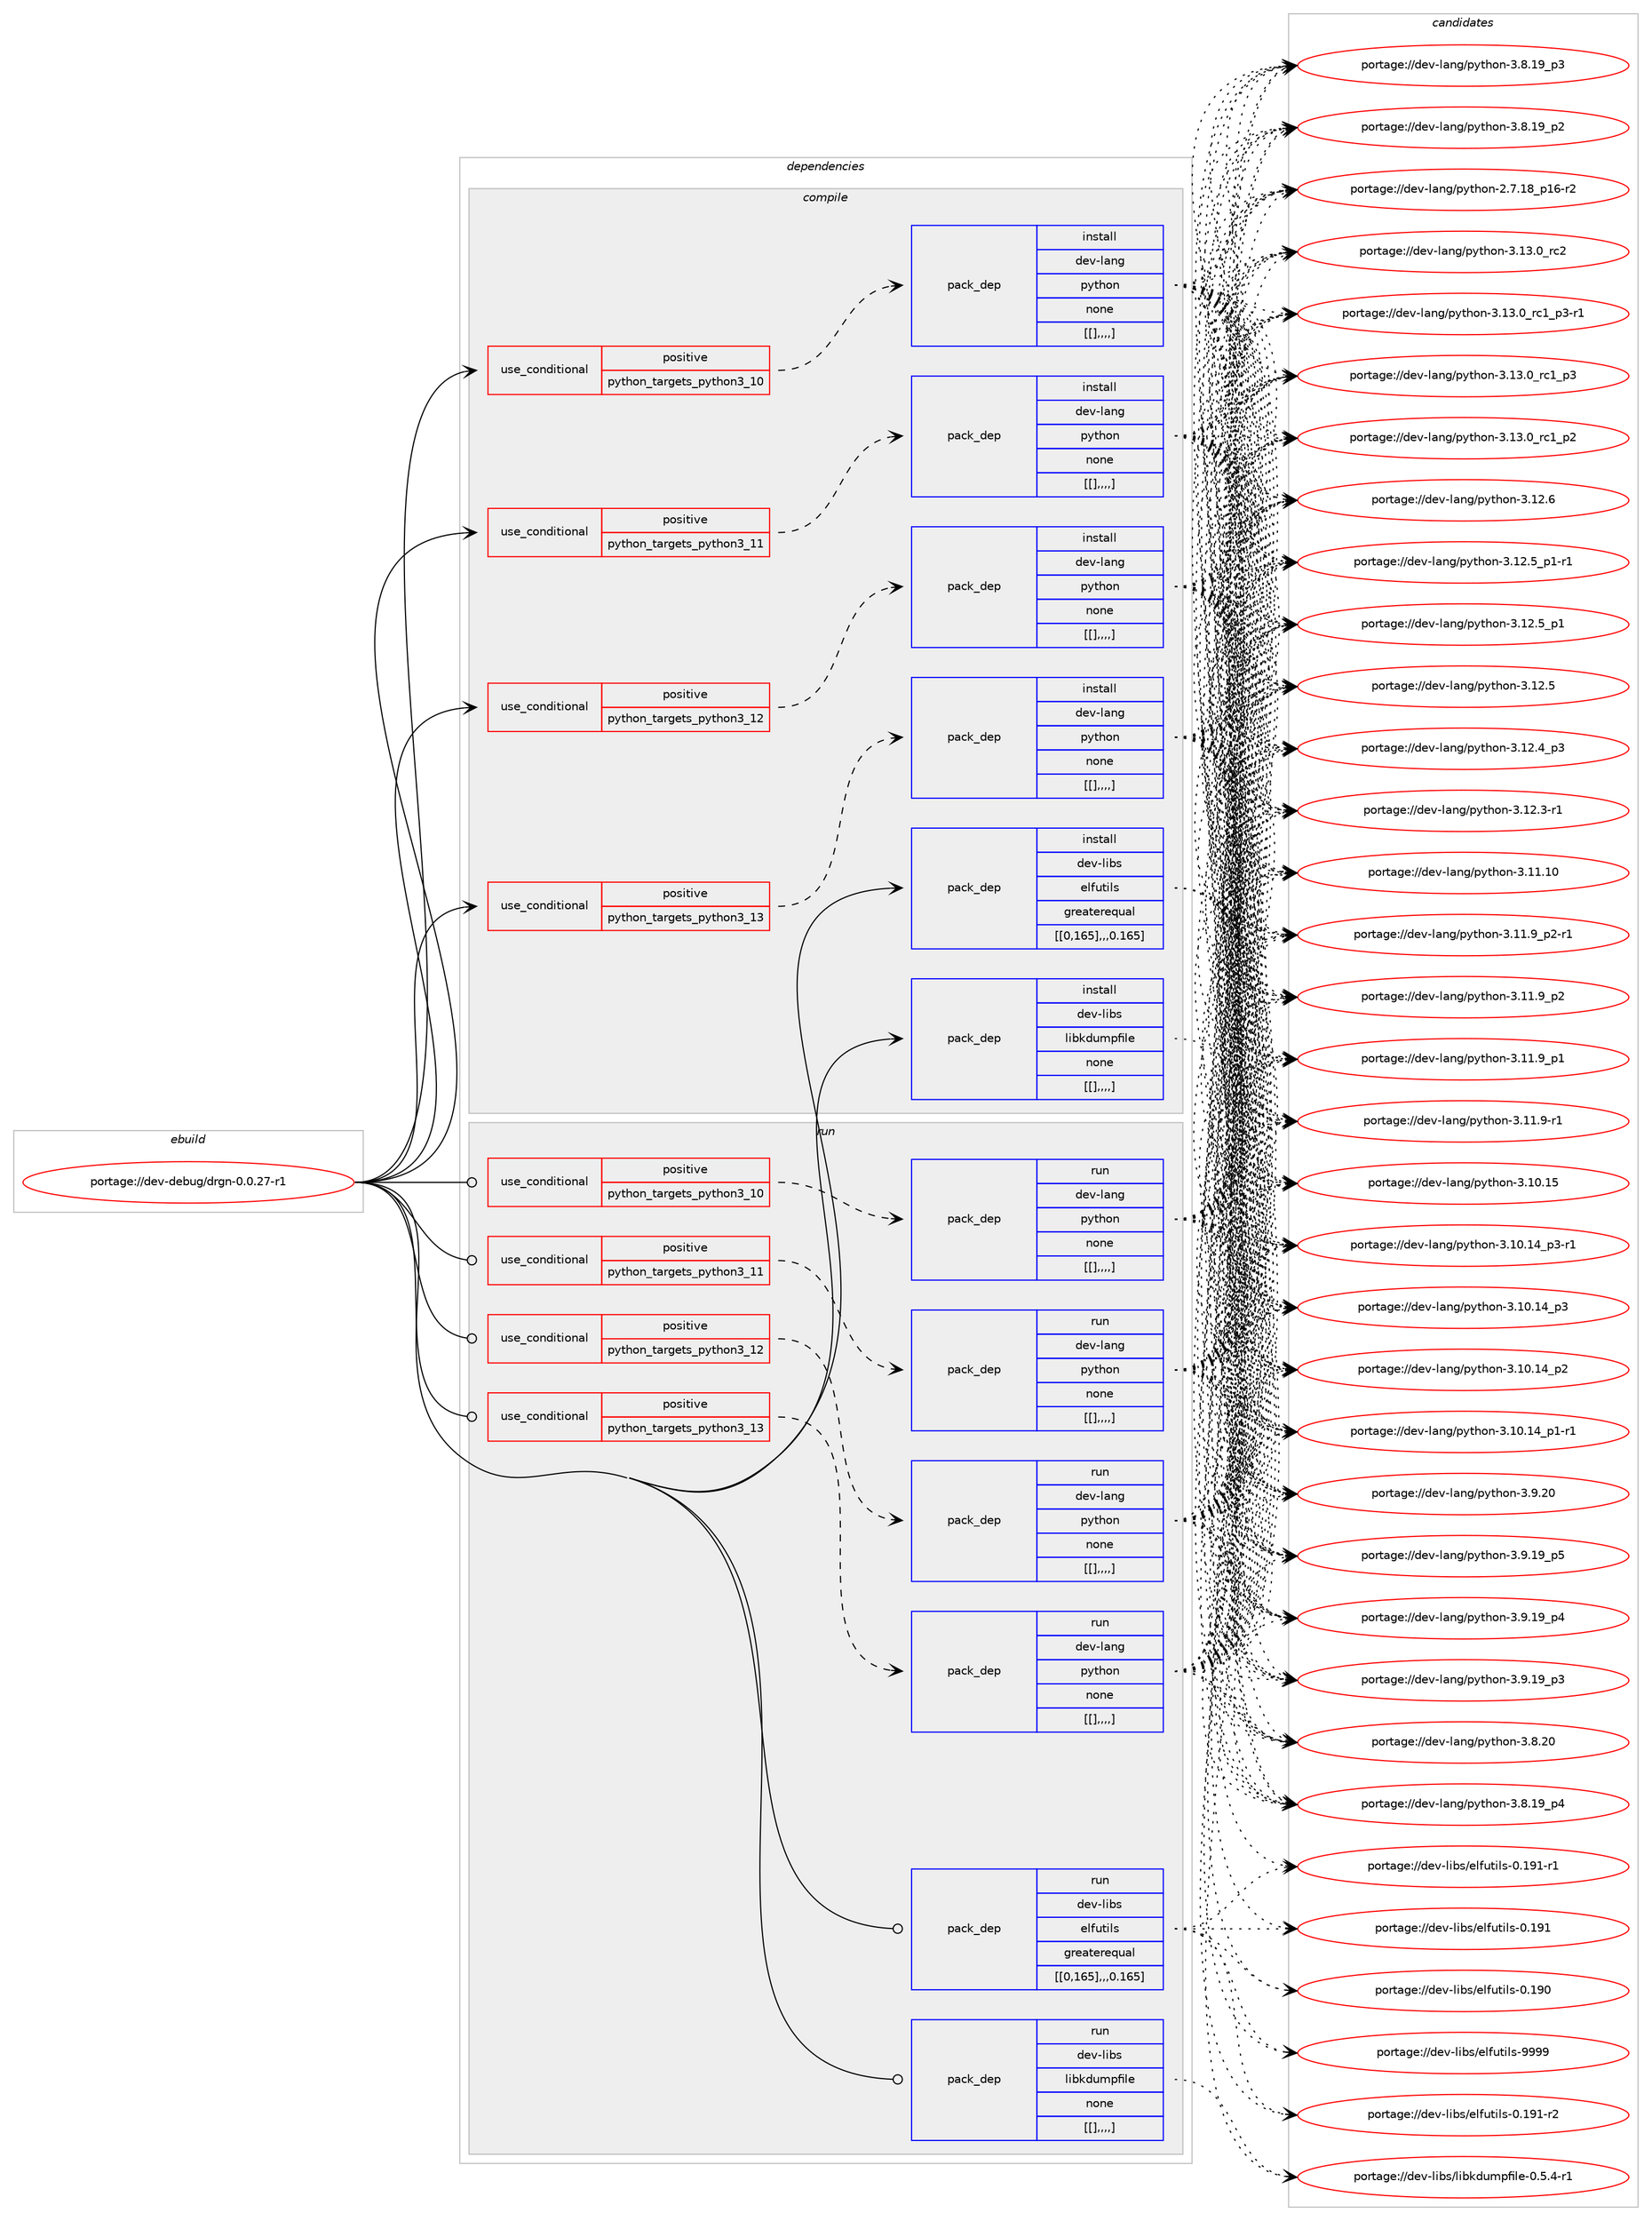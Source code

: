 digraph prolog {

# *************
# Graph options
# *************

newrank=true;
concentrate=true;
compound=true;
graph [rankdir=LR,fontname=Helvetica,fontsize=10,ranksep=1.5];#, ranksep=2.5, nodesep=0.2];
edge  [arrowhead=vee];
node  [fontname=Helvetica,fontsize=10];

# **********
# The ebuild
# **********

subgraph cluster_leftcol {
color=gray;
label=<<i>ebuild</i>>;
id [label="portage://dev-debug/drgn-0.0.27-r1", color=red, width=4, href="../dev-debug/drgn-0.0.27-r1.svg"];
}

# ****************
# The dependencies
# ****************

subgraph cluster_midcol {
color=gray;
label=<<i>dependencies</i>>;
subgraph cluster_compile {
fillcolor="#eeeeee";
style=filled;
label=<<i>compile</i>>;
subgraph cond19339 {
dependency72110 [label=<<TABLE BORDER="0" CELLBORDER="1" CELLSPACING="0" CELLPADDING="4"><TR><TD ROWSPAN="3" CELLPADDING="10">use_conditional</TD></TR><TR><TD>positive</TD></TR><TR><TD>python_targets_python3_10</TD></TR></TABLE>>, shape=none, color=red];
subgraph pack51824 {
dependency72111 [label=<<TABLE BORDER="0" CELLBORDER="1" CELLSPACING="0" CELLPADDING="4" WIDTH="220"><TR><TD ROWSPAN="6" CELLPADDING="30">pack_dep</TD></TR><TR><TD WIDTH="110">install</TD></TR><TR><TD>dev-lang</TD></TR><TR><TD>python</TD></TR><TR><TD>none</TD></TR><TR><TD>[[],,,,]</TD></TR></TABLE>>, shape=none, color=blue];
}
dependency72110:e -> dependency72111:w [weight=20,style="dashed",arrowhead="vee"];
}
id:e -> dependency72110:w [weight=20,style="solid",arrowhead="vee"];
subgraph cond19340 {
dependency72112 [label=<<TABLE BORDER="0" CELLBORDER="1" CELLSPACING="0" CELLPADDING="4"><TR><TD ROWSPAN="3" CELLPADDING="10">use_conditional</TD></TR><TR><TD>positive</TD></TR><TR><TD>python_targets_python3_11</TD></TR></TABLE>>, shape=none, color=red];
subgraph pack51825 {
dependency72113 [label=<<TABLE BORDER="0" CELLBORDER="1" CELLSPACING="0" CELLPADDING="4" WIDTH="220"><TR><TD ROWSPAN="6" CELLPADDING="30">pack_dep</TD></TR><TR><TD WIDTH="110">install</TD></TR><TR><TD>dev-lang</TD></TR><TR><TD>python</TD></TR><TR><TD>none</TD></TR><TR><TD>[[],,,,]</TD></TR></TABLE>>, shape=none, color=blue];
}
dependency72112:e -> dependency72113:w [weight=20,style="dashed",arrowhead="vee"];
}
id:e -> dependency72112:w [weight=20,style="solid",arrowhead="vee"];
subgraph cond19341 {
dependency72114 [label=<<TABLE BORDER="0" CELLBORDER="1" CELLSPACING="0" CELLPADDING="4"><TR><TD ROWSPAN="3" CELLPADDING="10">use_conditional</TD></TR><TR><TD>positive</TD></TR><TR><TD>python_targets_python3_12</TD></TR></TABLE>>, shape=none, color=red];
subgraph pack51826 {
dependency72115 [label=<<TABLE BORDER="0" CELLBORDER="1" CELLSPACING="0" CELLPADDING="4" WIDTH="220"><TR><TD ROWSPAN="6" CELLPADDING="30">pack_dep</TD></TR><TR><TD WIDTH="110">install</TD></TR><TR><TD>dev-lang</TD></TR><TR><TD>python</TD></TR><TR><TD>none</TD></TR><TR><TD>[[],,,,]</TD></TR></TABLE>>, shape=none, color=blue];
}
dependency72114:e -> dependency72115:w [weight=20,style="dashed",arrowhead="vee"];
}
id:e -> dependency72114:w [weight=20,style="solid",arrowhead="vee"];
subgraph cond19342 {
dependency72116 [label=<<TABLE BORDER="0" CELLBORDER="1" CELLSPACING="0" CELLPADDING="4"><TR><TD ROWSPAN="3" CELLPADDING="10">use_conditional</TD></TR><TR><TD>positive</TD></TR><TR><TD>python_targets_python3_13</TD></TR></TABLE>>, shape=none, color=red];
subgraph pack51827 {
dependency72117 [label=<<TABLE BORDER="0" CELLBORDER="1" CELLSPACING="0" CELLPADDING="4" WIDTH="220"><TR><TD ROWSPAN="6" CELLPADDING="30">pack_dep</TD></TR><TR><TD WIDTH="110">install</TD></TR><TR><TD>dev-lang</TD></TR><TR><TD>python</TD></TR><TR><TD>none</TD></TR><TR><TD>[[],,,,]</TD></TR></TABLE>>, shape=none, color=blue];
}
dependency72116:e -> dependency72117:w [weight=20,style="dashed",arrowhead="vee"];
}
id:e -> dependency72116:w [weight=20,style="solid",arrowhead="vee"];
subgraph pack51828 {
dependency72118 [label=<<TABLE BORDER="0" CELLBORDER="1" CELLSPACING="0" CELLPADDING="4" WIDTH="220"><TR><TD ROWSPAN="6" CELLPADDING="30">pack_dep</TD></TR><TR><TD WIDTH="110">install</TD></TR><TR><TD>dev-libs</TD></TR><TR><TD>elfutils</TD></TR><TR><TD>greaterequal</TD></TR><TR><TD>[[0,165],,,0.165]</TD></TR></TABLE>>, shape=none, color=blue];
}
id:e -> dependency72118:w [weight=20,style="solid",arrowhead="vee"];
subgraph pack51829 {
dependency72119 [label=<<TABLE BORDER="0" CELLBORDER="1" CELLSPACING="0" CELLPADDING="4" WIDTH="220"><TR><TD ROWSPAN="6" CELLPADDING="30">pack_dep</TD></TR><TR><TD WIDTH="110">install</TD></TR><TR><TD>dev-libs</TD></TR><TR><TD>libkdumpfile</TD></TR><TR><TD>none</TD></TR><TR><TD>[[],,,,]</TD></TR></TABLE>>, shape=none, color=blue];
}
id:e -> dependency72119:w [weight=20,style="solid",arrowhead="vee"];
}
subgraph cluster_compileandrun {
fillcolor="#eeeeee";
style=filled;
label=<<i>compile and run</i>>;
}
subgraph cluster_run {
fillcolor="#eeeeee";
style=filled;
label=<<i>run</i>>;
subgraph cond19343 {
dependency72120 [label=<<TABLE BORDER="0" CELLBORDER="1" CELLSPACING="0" CELLPADDING="4"><TR><TD ROWSPAN="3" CELLPADDING="10">use_conditional</TD></TR><TR><TD>positive</TD></TR><TR><TD>python_targets_python3_10</TD></TR></TABLE>>, shape=none, color=red];
subgraph pack51830 {
dependency72121 [label=<<TABLE BORDER="0" CELLBORDER="1" CELLSPACING="0" CELLPADDING="4" WIDTH="220"><TR><TD ROWSPAN="6" CELLPADDING="30">pack_dep</TD></TR><TR><TD WIDTH="110">run</TD></TR><TR><TD>dev-lang</TD></TR><TR><TD>python</TD></TR><TR><TD>none</TD></TR><TR><TD>[[],,,,]</TD></TR></TABLE>>, shape=none, color=blue];
}
dependency72120:e -> dependency72121:w [weight=20,style="dashed",arrowhead="vee"];
}
id:e -> dependency72120:w [weight=20,style="solid",arrowhead="odot"];
subgraph cond19344 {
dependency72122 [label=<<TABLE BORDER="0" CELLBORDER="1" CELLSPACING="0" CELLPADDING="4"><TR><TD ROWSPAN="3" CELLPADDING="10">use_conditional</TD></TR><TR><TD>positive</TD></TR><TR><TD>python_targets_python3_11</TD></TR></TABLE>>, shape=none, color=red];
subgraph pack51831 {
dependency72123 [label=<<TABLE BORDER="0" CELLBORDER="1" CELLSPACING="0" CELLPADDING="4" WIDTH="220"><TR><TD ROWSPAN="6" CELLPADDING="30">pack_dep</TD></TR><TR><TD WIDTH="110">run</TD></TR><TR><TD>dev-lang</TD></TR><TR><TD>python</TD></TR><TR><TD>none</TD></TR><TR><TD>[[],,,,]</TD></TR></TABLE>>, shape=none, color=blue];
}
dependency72122:e -> dependency72123:w [weight=20,style="dashed",arrowhead="vee"];
}
id:e -> dependency72122:w [weight=20,style="solid",arrowhead="odot"];
subgraph cond19345 {
dependency72124 [label=<<TABLE BORDER="0" CELLBORDER="1" CELLSPACING="0" CELLPADDING="4"><TR><TD ROWSPAN="3" CELLPADDING="10">use_conditional</TD></TR><TR><TD>positive</TD></TR><TR><TD>python_targets_python3_12</TD></TR></TABLE>>, shape=none, color=red];
subgraph pack51832 {
dependency72125 [label=<<TABLE BORDER="0" CELLBORDER="1" CELLSPACING="0" CELLPADDING="4" WIDTH="220"><TR><TD ROWSPAN="6" CELLPADDING="30">pack_dep</TD></TR><TR><TD WIDTH="110">run</TD></TR><TR><TD>dev-lang</TD></TR><TR><TD>python</TD></TR><TR><TD>none</TD></TR><TR><TD>[[],,,,]</TD></TR></TABLE>>, shape=none, color=blue];
}
dependency72124:e -> dependency72125:w [weight=20,style="dashed",arrowhead="vee"];
}
id:e -> dependency72124:w [weight=20,style="solid",arrowhead="odot"];
subgraph cond19346 {
dependency72126 [label=<<TABLE BORDER="0" CELLBORDER="1" CELLSPACING="0" CELLPADDING="4"><TR><TD ROWSPAN="3" CELLPADDING="10">use_conditional</TD></TR><TR><TD>positive</TD></TR><TR><TD>python_targets_python3_13</TD></TR></TABLE>>, shape=none, color=red];
subgraph pack51833 {
dependency72127 [label=<<TABLE BORDER="0" CELLBORDER="1" CELLSPACING="0" CELLPADDING="4" WIDTH="220"><TR><TD ROWSPAN="6" CELLPADDING="30">pack_dep</TD></TR><TR><TD WIDTH="110">run</TD></TR><TR><TD>dev-lang</TD></TR><TR><TD>python</TD></TR><TR><TD>none</TD></TR><TR><TD>[[],,,,]</TD></TR></TABLE>>, shape=none, color=blue];
}
dependency72126:e -> dependency72127:w [weight=20,style="dashed",arrowhead="vee"];
}
id:e -> dependency72126:w [weight=20,style="solid",arrowhead="odot"];
subgraph pack51834 {
dependency72128 [label=<<TABLE BORDER="0" CELLBORDER="1" CELLSPACING="0" CELLPADDING="4" WIDTH="220"><TR><TD ROWSPAN="6" CELLPADDING="30">pack_dep</TD></TR><TR><TD WIDTH="110">run</TD></TR><TR><TD>dev-libs</TD></TR><TR><TD>elfutils</TD></TR><TR><TD>greaterequal</TD></TR><TR><TD>[[0,165],,,0.165]</TD></TR></TABLE>>, shape=none, color=blue];
}
id:e -> dependency72128:w [weight=20,style="solid",arrowhead="odot"];
subgraph pack51835 {
dependency72129 [label=<<TABLE BORDER="0" CELLBORDER="1" CELLSPACING="0" CELLPADDING="4" WIDTH="220"><TR><TD ROWSPAN="6" CELLPADDING="30">pack_dep</TD></TR><TR><TD WIDTH="110">run</TD></TR><TR><TD>dev-libs</TD></TR><TR><TD>libkdumpfile</TD></TR><TR><TD>none</TD></TR><TR><TD>[[],,,,]</TD></TR></TABLE>>, shape=none, color=blue];
}
id:e -> dependency72129:w [weight=20,style="solid",arrowhead="odot"];
}
}

# **************
# The candidates
# **************

subgraph cluster_choices {
rank=same;
color=gray;
label=<<i>candidates</i>>;

subgraph choice51824 {
color=black;
nodesep=1;
choice10010111845108971101034711212111610411111045514649514648951149950 [label="portage://dev-lang/python-3.13.0_rc2", color=red, width=4,href="../dev-lang/python-3.13.0_rc2.svg"];
choice1001011184510897110103471121211161041111104551464951464895114994995112514511449 [label="portage://dev-lang/python-3.13.0_rc1_p3-r1", color=red, width=4,href="../dev-lang/python-3.13.0_rc1_p3-r1.svg"];
choice100101118451089711010347112121116104111110455146495146489511499499511251 [label="portage://dev-lang/python-3.13.0_rc1_p3", color=red, width=4,href="../dev-lang/python-3.13.0_rc1_p3.svg"];
choice100101118451089711010347112121116104111110455146495146489511499499511250 [label="portage://dev-lang/python-3.13.0_rc1_p2", color=red, width=4,href="../dev-lang/python-3.13.0_rc1_p2.svg"];
choice10010111845108971101034711212111610411111045514649504654 [label="portage://dev-lang/python-3.12.6", color=red, width=4,href="../dev-lang/python-3.12.6.svg"];
choice1001011184510897110103471121211161041111104551464950465395112494511449 [label="portage://dev-lang/python-3.12.5_p1-r1", color=red, width=4,href="../dev-lang/python-3.12.5_p1-r1.svg"];
choice100101118451089711010347112121116104111110455146495046539511249 [label="portage://dev-lang/python-3.12.5_p1", color=red, width=4,href="../dev-lang/python-3.12.5_p1.svg"];
choice10010111845108971101034711212111610411111045514649504653 [label="portage://dev-lang/python-3.12.5", color=red, width=4,href="../dev-lang/python-3.12.5.svg"];
choice100101118451089711010347112121116104111110455146495046529511251 [label="portage://dev-lang/python-3.12.4_p3", color=red, width=4,href="../dev-lang/python-3.12.4_p3.svg"];
choice100101118451089711010347112121116104111110455146495046514511449 [label="portage://dev-lang/python-3.12.3-r1", color=red, width=4,href="../dev-lang/python-3.12.3-r1.svg"];
choice1001011184510897110103471121211161041111104551464949464948 [label="portage://dev-lang/python-3.11.10", color=red, width=4,href="../dev-lang/python-3.11.10.svg"];
choice1001011184510897110103471121211161041111104551464949465795112504511449 [label="portage://dev-lang/python-3.11.9_p2-r1", color=red, width=4,href="../dev-lang/python-3.11.9_p2-r1.svg"];
choice100101118451089711010347112121116104111110455146494946579511250 [label="portage://dev-lang/python-3.11.9_p2", color=red, width=4,href="../dev-lang/python-3.11.9_p2.svg"];
choice100101118451089711010347112121116104111110455146494946579511249 [label="portage://dev-lang/python-3.11.9_p1", color=red, width=4,href="../dev-lang/python-3.11.9_p1.svg"];
choice100101118451089711010347112121116104111110455146494946574511449 [label="portage://dev-lang/python-3.11.9-r1", color=red, width=4,href="../dev-lang/python-3.11.9-r1.svg"];
choice1001011184510897110103471121211161041111104551464948464953 [label="portage://dev-lang/python-3.10.15", color=red, width=4,href="../dev-lang/python-3.10.15.svg"];
choice100101118451089711010347112121116104111110455146494846495295112514511449 [label="portage://dev-lang/python-3.10.14_p3-r1", color=red, width=4,href="../dev-lang/python-3.10.14_p3-r1.svg"];
choice10010111845108971101034711212111610411111045514649484649529511251 [label="portage://dev-lang/python-3.10.14_p3", color=red, width=4,href="../dev-lang/python-3.10.14_p3.svg"];
choice10010111845108971101034711212111610411111045514649484649529511250 [label="portage://dev-lang/python-3.10.14_p2", color=red, width=4,href="../dev-lang/python-3.10.14_p2.svg"];
choice100101118451089711010347112121116104111110455146494846495295112494511449 [label="portage://dev-lang/python-3.10.14_p1-r1", color=red, width=4,href="../dev-lang/python-3.10.14_p1-r1.svg"];
choice10010111845108971101034711212111610411111045514657465048 [label="portage://dev-lang/python-3.9.20", color=red, width=4,href="../dev-lang/python-3.9.20.svg"];
choice100101118451089711010347112121116104111110455146574649579511253 [label="portage://dev-lang/python-3.9.19_p5", color=red, width=4,href="../dev-lang/python-3.9.19_p5.svg"];
choice100101118451089711010347112121116104111110455146574649579511252 [label="portage://dev-lang/python-3.9.19_p4", color=red, width=4,href="../dev-lang/python-3.9.19_p4.svg"];
choice100101118451089711010347112121116104111110455146574649579511251 [label="portage://dev-lang/python-3.9.19_p3", color=red, width=4,href="../dev-lang/python-3.9.19_p3.svg"];
choice10010111845108971101034711212111610411111045514656465048 [label="portage://dev-lang/python-3.8.20", color=red, width=4,href="../dev-lang/python-3.8.20.svg"];
choice100101118451089711010347112121116104111110455146564649579511252 [label="portage://dev-lang/python-3.8.19_p4", color=red, width=4,href="../dev-lang/python-3.8.19_p4.svg"];
choice100101118451089711010347112121116104111110455146564649579511251 [label="portage://dev-lang/python-3.8.19_p3", color=red, width=4,href="../dev-lang/python-3.8.19_p3.svg"];
choice100101118451089711010347112121116104111110455146564649579511250 [label="portage://dev-lang/python-3.8.19_p2", color=red, width=4,href="../dev-lang/python-3.8.19_p2.svg"];
choice100101118451089711010347112121116104111110455046554649569511249544511450 [label="portage://dev-lang/python-2.7.18_p16-r2", color=red, width=4,href="../dev-lang/python-2.7.18_p16-r2.svg"];
dependency72111:e -> choice10010111845108971101034711212111610411111045514649514648951149950:w [style=dotted,weight="100"];
dependency72111:e -> choice1001011184510897110103471121211161041111104551464951464895114994995112514511449:w [style=dotted,weight="100"];
dependency72111:e -> choice100101118451089711010347112121116104111110455146495146489511499499511251:w [style=dotted,weight="100"];
dependency72111:e -> choice100101118451089711010347112121116104111110455146495146489511499499511250:w [style=dotted,weight="100"];
dependency72111:e -> choice10010111845108971101034711212111610411111045514649504654:w [style=dotted,weight="100"];
dependency72111:e -> choice1001011184510897110103471121211161041111104551464950465395112494511449:w [style=dotted,weight="100"];
dependency72111:e -> choice100101118451089711010347112121116104111110455146495046539511249:w [style=dotted,weight="100"];
dependency72111:e -> choice10010111845108971101034711212111610411111045514649504653:w [style=dotted,weight="100"];
dependency72111:e -> choice100101118451089711010347112121116104111110455146495046529511251:w [style=dotted,weight="100"];
dependency72111:e -> choice100101118451089711010347112121116104111110455146495046514511449:w [style=dotted,weight="100"];
dependency72111:e -> choice1001011184510897110103471121211161041111104551464949464948:w [style=dotted,weight="100"];
dependency72111:e -> choice1001011184510897110103471121211161041111104551464949465795112504511449:w [style=dotted,weight="100"];
dependency72111:e -> choice100101118451089711010347112121116104111110455146494946579511250:w [style=dotted,weight="100"];
dependency72111:e -> choice100101118451089711010347112121116104111110455146494946579511249:w [style=dotted,weight="100"];
dependency72111:e -> choice100101118451089711010347112121116104111110455146494946574511449:w [style=dotted,weight="100"];
dependency72111:e -> choice1001011184510897110103471121211161041111104551464948464953:w [style=dotted,weight="100"];
dependency72111:e -> choice100101118451089711010347112121116104111110455146494846495295112514511449:w [style=dotted,weight="100"];
dependency72111:e -> choice10010111845108971101034711212111610411111045514649484649529511251:w [style=dotted,weight="100"];
dependency72111:e -> choice10010111845108971101034711212111610411111045514649484649529511250:w [style=dotted,weight="100"];
dependency72111:e -> choice100101118451089711010347112121116104111110455146494846495295112494511449:w [style=dotted,weight="100"];
dependency72111:e -> choice10010111845108971101034711212111610411111045514657465048:w [style=dotted,weight="100"];
dependency72111:e -> choice100101118451089711010347112121116104111110455146574649579511253:w [style=dotted,weight="100"];
dependency72111:e -> choice100101118451089711010347112121116104111110455146574649579511252:w [style=dotted,weight="100"];
dependency72111:e -> choice100101118451089711010347112121116104111110455146574649579511251:w [style=dotted,weight="100"];
dependency72111:e -> choice10010111845108971101034711212111610411111045514656465048:w [style=dotted,weight="100"];
dependency72111:e -> choice100101118451089711010347112121116104111110455146564649579511252:w [style=dotted,weight="100"];
dependency72111:e -> choice100101118451089711010347112121116104111110455146564649579511251:w [style=dotted,weight="100"];
dependency72111:e -> choice100101118451089711010347112121116104111110455146564649579511250:w [style=dotted,weight="100"];
dependency72111:e -> choice100101118451089711010347112121116104111110455046554649569511249544511450:w [style=dotted,weight="100"];
}
subgraph choice51825 {
color=black;
nodesep=1;
choice10010111845108971101034711212111610411111045514649514648951149950 [label="portage://dev-lang/python-3.13.0_rc2", color=red, width=4,href="../dev-lang/python-3.13.0_rc2.svg"];
choice1001011184510897110103471121211161041111104551464951464895114994995112514511449 [label="portage://dev-lang/python-3.13.0_rc1_p3-r1", color=red, width=4,href="../dev-lang/python-3.13.0_rc1_p3-r1.svg"];
choice100101118451089711010347112121116104111110455146495146489511499499511251 [label="portage://dev-lang/python-3.13.0_rc1_p3", color=red, width=4,href="../dev-lang/python-3.13.0_rc1_p3.svg"];
choice100101118451089711010347112121116104111110455146495146489511499499511250 [label="portage://dev-lang/python-3.13.0_rc1_p2", color=red, width=4,href="../dev-lang/python-3.13.0_rc1_p2.svg"];
choice10010111845108971101034711212111610411111045514649504654 [label="portage://dev-lang/python-3.12.6", color=red, width=4,href="../dev-lang/python-3.12.6.svg"];
choice1001011184510897110103471121211161041111104551464950465395112494511449 [label="portage://dev-lang/python-3.12.5_p1-r1", color=red, width=4,href="../dev-lang/python-3.12.5_p1-r1.svg"];
choice100101118451089711010347112121116104111110455146495046539511249 [label="portage://dev-lang/python-3.12.5_p1", color=red, width=4,href="../dev-lang/python-3.12.5_p1.svg"];
choice10010111845108971101034711212111610411111045514649504653 [label="portage://dev-lang/python-3.12.5", color=red, width=4,href="../dev-lang/python-3.12.5.svg"];
choice100101118451089711010347112121116104111110455146495046529511251 [label="portage://dev-lang/python-3.12.4_p3", color=red, width=4,href="../dev-lang/python-3.12.4_p3.svg"];
choice100101118451089711010347112121116104111110455146495046514511449 [label="portage://dev-lang/python-3.12.3-r1", color=red, width=4,href="../dev-lang/python-3.12.3-r1.svg"];
choice1001011184510897110103471121211161041111104551464949464948 [label="portage://dev-lang/python-3.11.10", color=red, width=4,href="../dev-lang/python-3.11.10.svg"];
choice1001011184510897110103471121211161041111104551464949465795112504511449 [label="portage://dev-lang/python-3.11.9_p2-r1", color=red, width=4,href="../dev-lang/python-3.11.9_p2-r1.svg"];
choice100101118451089711010347112121116104111110455146494946579511250 [label="portage://dev-lang/python-3.11.9_p2", color=red, width=4,href="../dev-lang/python-3.11.9_p2.svg"];
choice100101118451089711010347112121116104111110455146494946579511249 [label="portage://dev-lang/python-3.11.9_p1", color=red, width=4,href="../dev-lang/python-3.11.9_p1.svg"];
choice100101118451089711010347112121116104111110455146494946574511449 [label="portage://dev-lang/python-3.11.9-r1", color=red, width=4,href="../dev-lang/python-3.11.9-r1.svg"];
choice1001011184510897110103471121211161041111104551464948464953 [label="portage://dev-lang/python-3.10.15", color=red, width=4,href="../dev-lang/python-3.10.15.svg"];
choice100101118451089711010347112121116104111110455146494846495295112514511449 [label="portage://dev-lang/python-3.10.14_p3-r1", color=red, width=4,href="../dev-lang/python-3.10.14_p3-r1.svg"];
choice10010111845108971101034711212111610411111045514649484649529511251 [label="portage://dev-lang/python-3.10.14_p3", color=red, width=4,href="../dev-lang/python-3.10.14_p3.svg"];
choice10010111845108971101034711212111610411111045514649484649529511250 [label="portage://dev-lang/python-3.10.14_p2", color=red, width=4,href="../dev-lang/python-3.10.14_p2.svg"];
choice100101118451089711010347112121116104111110455146494846495295112494511449 [label="portage://dev-lang/python-3.10.14_p1-r1", color=red, width=4,href="../dev-lang/python-3.10.14_p1-r1.svg"];
choice10010111845108971101034711212111610411111045514657465048 [label="portage://dev-lang/python-3.9.20", color=red, width=4,href="../dev-lang/python-3.9.20.svg"];
choice100101118451089711010347112121116104111110455146574649579511253 [label="portage://dev-lang/python-3.9.19_p5", color=red, width=4,href="../dev-lang/python-3.9.19_p5.svg"];
choice100101118451089711010347112121116104111110455146574649579511252 [label="portage://dev-lang/python-3.9.19_p4", color=red, width=4,href="../dev-lang/python-3.9.19_p4.svg"];
choice100101118451089711010347112121116104111110455146574649579511251 [label="portage://dev-lang/python-3.9.19_p3", color=red, width=4,href="../dev-lang/python-3.9.19_p3.svg"];
choice10010111845108971101034711212111610411111045514656465048 [label="portage://dev-lang/python-3.8.20", color=red, width=4,href="../dev-lang/python-3.8.20.svg"];
choice100101118451089711010347112121116104111110455146564649579511252 [label="portage://dev-lang/python-3.8.19_p4", color=red, width=4,href="../dev-lang/python-3.8.19_p4.svg"];
choice100101118451089711010347112121116104111110455146564649579511251 [label="portage://dev-lang/python-3.8.19_p3", color=red, width=4,href="../dev-lang/python-3.8.19_p3.svg"];
choice100101118451089711010347112121116104111110455146564649579511250 [label="portage://dev-lang/python-3.8.19_p2", color=red, width=4,href="../dev-lang/python-3.8.19_p2.svg"];
choice100101118451089711010347112121116104111110455046554649569511249544511450 [label="portage://dev-lang/python-2.7.18_p16-r2", color=red, width=4,href="../dev-lang/python-2.7.18_p16-r2.svg"];
dependency72113:e -> choice10010111845108971101034711212111610411111045514649514648951149950:w [style=dotted,weight="100"];
dependency72113:e -> choice1001011184510897110103471121211161041111104551464951464895114994995112514511449:w [style=dotted,weight="100"];
dependency72113:e -> choice100101118451089711010347112121116104111110455146495146489511499499511251:w [style=dotted,weight="100"];
dependency72113:e -> choice100101118451089711010347112121116104111110455146495146489511499499511250:w [style=dotted,weight="100"];
dependency72113:e -> choice10010111845108971101034711212111610411111045514649504654:w [style=dotted,weight="100"];
dependency72113:e -> choice1001011184510897110103471121211161041111104551464950465395112494511449:w [style=dotted,weight="100"];
dependency72113:e -> choice100101118451089711010347112121116104111110455146495046539511249:w [style=dotted,weight="100"];
dependency72113:e -> choice10010111845108971101034711212111610411111045514649504653:w [style=dotted,weight="100"];
dependency72113:e -> choice100101118451089711010347112121116104111110455146495046529511251:w [style=dotted,weight="100"];
dependency72113:e -> choice100101118451089711010347112121116104111110455146495046514511449:w [style=dotted,weight="100"];
dependency72113:e -> choice1001011184510897110103471121211161041111104551464949464948:w [style=dotted,weight="100"];
dependency72113:e -> choice1001011184510897110103471121211161041111104551464949465795112504511449:w [style=dotted,weight="100"];
dependency72113:e -> choice100101118451089711010347112121116104111110455146494946579511250:w [style=dotted,weight="100"];
dependency72113:e -> choice100101118451089711010347112121116104111110455146494946579511249:w [style=dotted,weight="100"];
dependency72113:e -> choice100101118451089711010347112121116104111110455146494946574511449:w [style=dotted,weight="100"];
dependency72113:e -> choice1001011184510897110103471121211161041111104551464948464953:w [style=dotted,weight="100"];
dependency72113:e -> choice100101118451089711010347112121116104111110455146494846495295112514511449:w [style=dotted,weight="100"];
dependency72113:e -> choice10010111845108971101034711212111610411111045514649484649529511251:w [style=dotted,weight="100"];
dependency72113:e -> choice10010111845108971101034711212111610411111045514649484649529511250:w [style=dotted,weight="100"];
dependency72113:e -> choice100101118451089711010347112121116104111110455146494846495295112494511449:w [style=dotted,weight="100"];
dependency72113:e -> choice10010111845108971101034711212111610411111045514657465048:w [style=dotted,weight="100"];
dependency72113:e -> choice100101118451089711010347112121116104111110455146574649579511253:w [style=dotted,weight="100"];
dependency72113:e -> choice100101118451089711010347112121116104111110455146574649579511252:w [style=dotted,weight="100"];
dependency72113:e -> choice100101118451089711010347112121116104111110455146574649579511251:w [style=dotted,weight="100"];
dependency72113:e -> choice10010111845108971101034711212111610411111045514656465048:w [style=dotted,weight="100"];
dependency72113:e -> choice100101118451089711010347112121116104111110455146564649579511252:w [style=dotted,weight="100"];
dependency72113:e -> choice100101118451089711010347112121116104111110455146564649579511251:w [style=dotted,weight="100"];
dependency72113:e -> choice100101118451089711010347112121116104111110455146564649579511250:w [style=dotted,weight="100"];
dependency72113:e -> choice100101118451089711010347112121116104111110455046554649569511249544511450:w [style=dotted,weight="100"];
}
subgraph choice51826 {
color=black;
nodesep=1;
choice10010111845108971101034711212111610411111045514649514648951149950 [label="portage://dev-lang/python-3.13.0_rc2", color=red, width=4,href="../dev-lang/python-3.13.0_rc2.svg"];
choice1001011184510897110103471121211161041111104551464951464895114994995112514511449 [label="portage://dev-lang/python-3.13.0_rc1_p3-r1", color=red, width=4,href="../dev-lang/python-3.13.0_rc1_p3-r1.svg"];
choice100101118451089711010347112121116104111110455146495146489511499499511251 [label="portage://dev-lang/python-3.13.0_rc1_p3", color=red, width=4,href="../dev-lang/python-3.13.0_rc1_p3.svg"];
choice100101118451089711010347112121116104111110455146495146489511499499511250 [label="portage://dev-lang/python-3.13.0_rc1_p2", color=red, width=4,href="../dev-lang/python-3.13.0_rc1_p2.svg"];
choice10010111845108971101034711212111610411111045514649504654 [label="portage://dev-lang/python-3.12.6", color=red, width=4,href="../dev-lang/python-3.12.6.svg"];
choice1001011184510897110103471121211161041111104551464950465395112494511449 [label="portage://dev-lang/python-3.12.5_p1-r1", color=red, width=4,href="../dev-lang/python-3.12.5_p1-r1.svg"];
choice100101118451089711010347112121116104111110455146495046539511249 [label="portage://dev-lang/python-3.12.5_p1", color=red, width=4,href="../dev-lang/python-3.12.5_p1.svg"];
choice10010111845108971101034711212111610411111045514649504653 [label="portage://dev-lang/python-3.12.5", color=red, width=4,href="../dev-lang/python-3.12.5.svg"];
choice100101118451089711010347112121116104111110455146495046529511251 [label="portage://dev-lang/python-3.12.4_p3", color=red, width=4,href="../dev-lang/python-3.12.4_p3.svg"];
choice100101118451089711010347112121116104111110455146495046514511449 [label="portage://dev-lang/python-3.12.3-r1", color=red, width=4,href="../dev-lang/python-3.12.3-r1.svg"];
choice1001011184510897110103471121211161041111104551464949464948 [label="portage://dev-lang/python-3.11.10", color=red, width=4,href="../dev-lang/python-3.11.10.svg"];
choice1001011184510897110103471121211161041111104551464949465795112504511449 [label="portage://dev-lang/python-3.11.9_p2-r1", color=red, width=4,href="../dev-lang/python-3.11.9_p2-r1.svg"];
choice100101118451089711010347112121116104111110455146494946579511250 [label="portage://dev-lang/python-3.11.9_p2", color=red, width=4,href="../dev-lang/python-3.11.9_p2.svg"];
choice100101118451089711010347112121116104111110455146494946579511249 [label="portage://dev-lang/python-3.11.9_p1", color=red, width=4,href="../dev-lang/python-3.11.9_p1.svg"];
choice100101118451089711010347112121116104111110455146494946574511449 [label="portage://dev-lang/python-3.11.9-r1", color=red, width=4,href="../dev-lang/python-3.11.9-r1.svg"];
choice1001011184510897110103471121211161041111104551464948464953 [label="portage://dev-lang/python-3.10.15", color=red, width=4,href="../dev-lang/python-3.10.15.svg"];
choice100101118451089711010347112121116104111110455146494846495295112514511449 [label="portage://dev-lang/python-3.10.14_p3-r1", color=red, width=4,href="../dev-lang/python-3.10.14_p3-r1.svg"];
choice10010111845108971101034711212111610411111045514649484649529511251 [label="portage://dev-lang/python-3.10.14_p3", color=red, width=4,href="../dev-lang/python-3.10.14_p3.svg"];
choice10010111845108971101034711212111610411111045514649484649529511250 [label="portage://dev-lang/python-3.10.14_p2", color=red, width=4,href="../dev-lang/python-3.10.14_p2.svg"];
choice100101118451089711010347112121116104111110455146494846495295112494511449 [label="portage://dev-lang/python-3.10.14_p1-r1", color=red, width=4,href="../dev-lang/python-3.10.14_p1-r1.svg"];
choice10010111845108971101034711212111610411111045514657465048 [label="portage://dev-lang/python-3.9.20", color=red, width=4,href="../dev-lang/python-3.9.20.svg"];
choice100101118451089711010347112121116104111110455146574649579511253 [label="portage://dev-lang/python-3.9.19_p5", color=red, width=4,href="../dev-lang/python-3.9.19_p5.svg"];
choice100101118451089711010347112121116104111110455146574649579511252 [label="portage://dev-lang/python-3.9.19_p4", color=red, width=4,href="../dev-lang/python-3.9.19_p4.svg"];
choice100101118451089711010347112121116104111110455146574649579511251 [label="portage://dev-lang/python-3.9.19_p3", color=red, width=4,href="../dev-lang/python-3.9.19_p3.svg"];
choice10010111845108971101034711212111610411111045514656465048 [label="portage://dev-lang/python-3.8.20", color=red, width=4,href="../dev-lang/python-3.8.20.svg"];
choice100101118451089711010347112121116104111110455146564649579511252 [label="portage://dev-lang/python-3.8.19_p4", color=red, width=4,href="../dev-lang/python-3.8.19_p4.svg"];
choice100101118451089711010347112121116104111110455146564649579511251 [label="portage://dev-lang/python-3.8.19_p3", color=red, width=4,href="../dev-lang/python-3.8.19_p3.svg"];
choice100101118451089711010347112121116104111110455146564649579511250 [label="portage://dev-lang/python-3.8.19_p2", color=red, width=4,href="../dev-lang/python-3.8.19_p2.svg"];
choice100101118451089711010347112121116104111110455046554649569511249544511450 [label="portage://dev-lang/python-2.7.18_p16-r2", color=red, width=4,href="../dev-lang/python-2.7.18_p16-r2.svg"];
dependency72115:e -> choice10010111845108971101034711212111610411111045514649514648951149950:w [style=dotted,weight="100"];
dependency72115:e -> choice1001011184510897110103471121211161041111104551464951464895114994995112514511449:w [style=dotted,weight="100"];
dependency72115:e -> choice100101118451089711010347112121116104111110455146495146489511499499511251:w [style=dotted,weight="100"];
dependency72115:e -> choice100101118451089711010347112121116104111110455146495146489511499499511250:w [style=dotted,weight="100"];
dependency72115:e -> choice10010111845108971101034711212111610411111045514649504654:w [style=dotted,weight="100"];
dependency72115:e -> choice1001011184510897110103471121211161041111104551464950465395112494511449:w [style=dotted,weight="100"];
dependency72115:e -> choice100101118451089711010347112121116104111110455146495046539511249:w [style=dotted,weight="100"];
dependency72115:e -> choice10010111845108971101034711212111610411111045514649504653:w [style=dotted,weight="100"];
dependency72115:e -> choice100101118451089711010347112121116104111110455146495046529511251:w [style=dotted,weight="100"];
dependency72115:e -> choice100101118451089711010347112121116104111110455146495046514511449:w [style=dotted,weight="100"];
dependency72115:e -> choice1001011184510897110103471121211161041111104551464949464948:w [style=dotted,weight="100"];
dependency72115:e -> choice1001011184510897110103471121211161041111104551464949465795112504511449:w [style=dotted,weight="100"];
dependency72115:e -> choice100101118451089711010347112121116104111110455146494946579511250:w [style=dotted,weight="100"];
dependency72115:e -> choice100101118451089711010347112121116104111110455146494946579511249:w [style=dotted,weight="100"];
dependency72115:e -> choice100101118451089711010347112121116104111110455146494946574511449:w [style=dotted,weight="100"];
dependency72115:e -> choice1001011184510897110103471121211161041111104551464948464953:w [style=dotted,weight="100"];
dependency72115:e -> choice100101118451089711010347112121116104111110455146494846495295112514511449:w [style=dotted,weight="100"];
dependency72115:e -> choice10010111845108971101034711212111610411111045514649484649529511251:w [style=dotted,weight="100"];
dependency72115:e -> choice10010111845108971101034711212111610411111045514649484649529511250:w [style=dotted,weight="100"];
dependency72115:e -> choice100101118451089711010347112121116104111110455146494846495295112494511449:w [style=dotted,weight="100"];
dependency72115:e -> choice10010111845108971101034711212111610411111045514657465048:w [style=dotted,weight="100"];
dependency72115:e -> choice100101118451089711010347112121116104111110455146574649579511253:w [style=dotted,weight="100"];
dependency72115:e -> choice100101118451089711010347112121116104111110455146574649579511252:w [style=dotted,weight="100"];
dependency72115:e -> choice100101118451089711010347112121116104111110455146574649579511251:w [style=dotted,weight="100"];
dependency72115:e -> choice10010111845108971101034711212111610411111045514656465048:w [style=dotted,weight="100"];
dependency72115:e -> choice100101118451089711010347112121116104111110455146564649579511252:w [style=dotted,weight="100"];
dependency72115:e -> choice100101118451089711010347112121116104111110455146564649579511251:w [style=dotted,weight="100"];
dependency72115:e -> choice100101118451089711010347112121116104111110455146564649579511250:w [style=dotted,weight="100"];
dependency72115:e -> choice100101118451089711010347112121116104111110455046554649569511249544511450:w [style=dotted,weight="100"];
}
subgraph choice51827 {
color=black;
nodesep=1;
choice10010111845108971101034711212111610411111045514649514648951149950 [label="portage://dev-lang/python-3.13.0_rc2", color=red, width=4,href="../dev-lang/python-3.13.0_rc2.svg"];
choice1001011184510897110103471121211161041111104551464951464895114994995112514511449 [label="portage://dev-lang/python-3.13.0_rc1_p3-r1", color=red, width=4,href="../dev-lang/python-3.13.0_rc1_p3-r1.svg"];
choice100101118451089711010347112121116104111110455146495146489511499499511251 [label="portage://dev-lang/python-3.13.0_rc1_p3", color=red, width=4,href="../dev-lang/python-3.13.0_rc1_p3.svg"];
choice100101118451089711010347112121116104111110455146495146489511499499511250 [label="portage://dev-lang/python-3.13.0_rc1_p2", color=red, width=4,href="../dev-lang/python-3.13.0_rc1_p2.svg"];
choice10010111845108971101034711212111610411111045514649504654 [label="portage://dev-lang/python-3.12.6", color=red, width=4,href="../dev-lang/python-3.12.6.svg"];
choice1001011184510897110103471121211161041111104551464950465395112494511449 [label="portage://dev-lang/python-3.12.5_p1-r1", color=red, width=4,href="../dev-lang/python-3.12.5_p1-r1.svg"];
choice100101118451089711010347112121116104111110455146495046539511249 [label="portage://dev-lang/python-3.12.5_p1", color=red, width=4,href="../dev-lang/python-3.12.5_p1.svg"];
choice10010111845108971101034711212111610411111045514649504653 [label="portage://dev-lang/python-3.12.5", color=red, width=4,href="../dev-lang/python-3.12.5.svg"];
choice100101118451089711010347112121116104111110455146495046529511251 [label="portage://dev-lang/python-3.12.4_p3", color=red, width=4,href="../dev-lang/python-3.12.4_p3.svg"];
choice100101118451089711010347112121116104111110455146495046514511449 [label="portage://dev-lang/python-3.12.3-r1", color=red, width=4,href="../dev-lang/python-3.12.3-r1.svg"];
choice1001011184510897110103471121211161041111104551464949464948 [label="portage://dev-lang/python-3.11.10", color=red, width=4,href="../dev-lang/python-3.11.10.svg"];
choice1001011184510897110103471121211161041111104551464949465795112504511449 [label="portage://dev-lang/python-3.11.9_p2-r1", color=red, width=4,href="../dev-lang/python-3.11.9_p2-r1.svg"];
choice100101118451089711010347112121116104111110455146494946579511250 [label="portage://dev-lang/python-3.11.9_p2", color=red, width=4,href="../dev-lang/python-3.11.9_p2.svg"];
choice100101118451089711010347112121116104111110455146494946579511249 [label="portage://dev-lang/python-3.11.9_p1", color=red, width=4,href="../dev-lang/python-3.11.9_p1.svg"];
choice100101118451089711010347112121116104111110455146494946574511449 [label="portage://dev-lang/python-3.11.9-r1", color=red, width=4,href="../dev-lang/python-3.11.9-r1.svg"];
choice1001011184510897110103471121211161041111104551464948464953 [label="portage://dev-lang/python-3.10.15", color=red, width=4,href="../dev-lang/python-3.10.15.svg"];
choice100101118451089711010347112121116104111110455146494846495295112514511449 [label="portage://dev-lang/python-3.10.14_p3-r1", color=red, width=4,href="../dev-lang/python-3.10.14_p3-r1.svg"];
choice10010111845108971101034711212111610411111045514649484649529511251 [label="portage://dev-lang/python-3.10.14_p3", color=red, width=4,href="../dev-lang/python-3.10.14_p3.svg"];
choice10010111845108971101034711212111610411111045514649484649529511250 [label="portage://dev-lang/python-3.10.14_p2", color=red, width=4,href="../dev-lang/python-3.10.14_p2.svg"];
choice100101118451089711010347112121116104111110455146494846495295112494511449 [label="portage://dev-lang/python-3.10.14_p1-r1", color=red, width=4,href="../dev-lang/python-3.10.14_p1-r1.svg"];
choice10010111845108971101034711212111610411111045514657465048 [label="portage://dev-lang/python-3.9.20", color=red, width=4,href="../dev-lang/python-3.9.20.svg"];
choice100101118451089711010347112121116104111110455146574649579511253 [label="portage://dev-lang/python-3.9.19_p5", color=red, width=4,href="../dev-lang/python-3.9.19_p5.svg"];
choice100101118451089711010347112121116104111110455146574649579511252 [label="portage://dev-lang/python-3.9.19_p4", color=red, width=4,href="../dev-lang/python-3.9.19_p4.svg"];
choice100101118451089711010347112121116104111110455146574649579511251 [label="portage://dev-lang/python-3.9.19_p3", color=red, width=4,href="../dev-lang/python-3.9.19_p3.svg"];
choice10010111845108971101034711212111610411111045514656465048 [label="portage://dev-lang/python-3.8.20", color=red, width=4,href="../dev-lang/python-3.8.20.svg"];
choice100101118451089711010347112121116104111110455146564649579511252 [label="portage://dev-lang/python-3.8.19_p4", color=red, width=4,href="../dev-lang/python-3.8.19_p4.svg"];
choice100101118451089711010347112121116104111110455146564649579511251 [label="portage://dev-lang/python-3.8.19_p3", color=red, width=4,href="../dev-lang/python-3.8.19_p3.svg"];
choice100101118451089711010347112121116104111110455146564649579511250 [label="portage://dev-lang/python-3.8.19_p2", color=red, width=4,href="../dev-lang/python-3.8.19_p2.svg"];
choice100101118451089711010347112121116104111110455046554649569511249544511450 [label="portage://dev-lang/python-2.7.18_p16-r2", color=red, width=4,href="../dev-lang/python-2.7.18_p16-r2.svg"];
dependency72117:e -> choice10010111845108971101034711212111610411111045514649514648951149950:w [style=dotted,weight="100"];
dependency72117:e -> choice1001011184510897110103471121211161041111104551464951464895114994995112514511449:w [style=dotted,weight="100"];
dependency72117:e -> choice100101118451089711010347112121116104111110455146495146489511499499511251:w [style=dotted,weight="100"];
dependency72117:e -> choice100101118451089711010347112121116104111110455146495146489511499499511250:w [style=dotted,weight="100"];
dependency72117:e -> choice10010111845108971101034711212111610411111045514649504654:w [style=dotted,weight="100"];
dependency72117:e -> choice1001011184510897110103471121211161041111104551464950465395112494511449:w [style=dotted,weight="100"];
dependency72117:e -> choice100101118451089711010347112121116104111110455146495046539511249:w [style=dotted,weight="100"];
dependency72117:e -> choice10010111845108971101034711212111610411111045514649504653:w [style=dotted,weight="100"];
dependency72117:e -> choice100101118451089711010347112121116104111110455146495046529511251:w [style=dotted,weight="100"];
dependency72117:e -> choice100101118451089711010347112121116104111110455146495046514511449:w [style=dotted,weight="100"];
dependency72117:e -> choice1001011184510897110103471121211161041111104551464949464948:w [style=dotted,weight="100"];
dependency72117:e -> choice1001011184510897110103471121211161041111104551464949465795112504511449:w [style=dotted,weight="100"];
dependency72117:e -> choice100101118451089711010347112121116104111110455146494946579511250:w [style=dotted,weight="100"];
dependency72117:e -> choice100101118451089711010347112121116104111110455146494946579511249:w [style=dotted,weight="100"];
dependency72117:e -> choice100101118451089711010347112121116104111110455146494946574511449:w [style=dotted,weight="100"];
dependency72117:e -> choice1001011184510897110103471121211161041111104551464948464953:w [style=dotted,weight="100"];
dependency72117:e -> choice100101118451089711010347112121116104111110455146494846495295112514511449:w [style=dotted,weight="100"];
dependency72117:e -> choice10010111845108971101034711212111610411111045514649484649529511251:w [style=dotted,weight="100"];
dependency72117:e -> choice10010111845108971101034711212111610411111045514649484649529511250:w [style=dotted,weight="100"];
dependency72117:e -> choice100101118451089711010347112121116104111110455146494846495295112494511449:w [style=dotted,weight="100"];
dependency72117:e -> choice10010111845108971101034711212111610411111045514657465048:w [style=dotted,weight="100"];
dependency72117:e -> choice100101118451089711010347112121116104111110455146574649579511253:w [style=dotted,weight="100"];
dependency72117:e -> choice100101118451089711010347112121116104111110455146574649579511252:w [style=dotted,weight="100"];
dependency72117:e -> choice100101118451089711010347112121116104111110455146574649579511251:w [style=dotted,weight="100"];
dependency72117:e -> choice10010111845108971101034711212111610411111045514656465048:w [style=dotted,weight="100"];
dependency72117:e -> choice100101118451089711010347112121116104111110455146564649579511252:w [style=dotted,weight="100"];
dependency72117:e -> choice100101118451089711010347112121116104111110455146564649579511251:w [style=dotted,weight="100"];
dependency72117:e -> choice100101118451089711010347112121116104111110455146564649579511250:w [style=dotted,weight="100"];
dependency72117:e -> choice100101118451089711010347112121116104111110455046554649569511249544511450:w [style=dotted,weight="100"];
}
subgraph choice51828 {
color=black;
nodesep=1;
choice1001011184510810598115471011081021171161051081154557575757 [label="portage://dev-libs/elfutils-9999", color=red, width=4,href="../dev-libs/elfutils-9999.svg"];
choice1001011184510810598115471011081021171161051081154548464957494511450 [label="portage://dev-libs/elfutils-0.191-r2", color=red, width=4,href="../dev-libs/elfutils-0.191-r2.svg"];
choice1001011184510810598115471011081021171161051081154548464957494511449 [label="portage://dev-libs/elfutils-0.191-r1", color=red, width=4,href="../dev-libs/elfutils-0.191-r1.svg"];
choice100101118451081059811547101108102117116105108115454846495749 [label="portage://dev-libs/elfutils-0.191", color=red, width=4,href="../dev-libs/elfutils-0.191.svg"];
choice100101118451081059811547101108102117116105108115454846495748 [label="portage://dev-libs/elfutils-0.190", color=red, width=4,href="../dev-libs/elfutils-0.190.svg"];
dependency72118:e -> choice1001011184510810598115471011081021171161051081154557575757:w [style=dotted,weight="100"];
dependency72118:e -> choice1001011184510810598115471011081021171161051081154548464957494511450:w [style=dotted,weight="100"];
dependency72118:e -> choice1001011184510810598115471011081021171161051081154548464957494511449:w [style=dotted,weight="100"];
dependency72118:e -> choice100101118451081059811547101108102117116105108115454846495749:w [style=dotted,weight="100"];
dependency72118:e -> choice100101118451081059811547101108102117116105108115454846495748:w [style=dotted,weight="100"];
}
subgraph choice51829 {
color=black;
nodesep=1;
choice100101118451081059811547108105981071001171091121021051081014548465346524511449 [label="portage://dev-libs/libkdumpfile-0.5.4-r1", color=red, width=4,href="../dev-libs/libkdumpfile-0.5.4-r1.svg"];
dependency72119:e -> choice100101118451081059811547108105981071001171091121021051081014548465346524511449:w [style=dotted,weight="100"];
}
subgraph choice51830 {
color=black;
nodesep=1;
choice10010111845108971101034711212111610411111045514649514648951149950 [label="portage://dev-lang/python-3.13.0_rc2", color=red, width=4,href="../dev-lang/python-3.13.0_rc2.svg"];
choice1001011184510897110103471121211161041111104551464951464895114994995112514511449 [label="portage://dev-lang/python-3.13.0_rc1_p3-r1", color=red, width=4,href="../dev-lang/python-3.13.0_rc1_p3-r1.svg"];
choice100101118451089711010347112121116104111110455146495146489511499499511251 [label="portage://dev-lang/python-3.13.0_rc1_p3", color=red, width=4,href="../dev-lang/python-3.13.0_rc1_p3.svg"];
choice100101118451089711010347112121116104111110455146495146489511499499511250 [label="portage://dev-lang/python-3.13.0_rc1_p2", color=red, width=4,href="../dev-lang/python-3.13.0_rc1_p2.svg"];
choice10010111845108971101034711212111610411111045514649504654 [label="portage://dev-lang/python-3.12.6", color=red, width=4,href="../dev-lang/python-3.12.6.svg"];
choice1001011184510897110103471121211161041111104551464950465395112494511449 [label="portage://dev-lang/python-3.12.5_p1-r1", color=red, width=4,href="../dev-lang/python-3.12.5_p1-r1.svg"];
choice100101118451089711010347112121116104111110455146495046539511249 [label="portage://dev-lang/python-3.12.5_p1", color=red, width=4,href="../dev-lang/python-3.12.5_p1.svg"];
choice10010111845108971101034711212111610411111045514649504653 [label="portage://dev-lang/python-3.12.5", color=red, width=4,href="../dev-lang/python-3.12.5.svg"];
choice100101118451089711010347112121116104111110455146495046529511251 [label="portage://dev-lang/python-3.12.4_p3", color=red, width=4,href="../dev-lang/python-3.12.4_p3.svg"];
choice100101118451089711010347112121116104111110455146495046514511449 [label="portage://dev-lang/python-3.12.3-r1", color=red, width=4,href="../dev-lang/python-3.12.3-r1.svg"];
choice1001011184510897110103471121211161041111104551464949464948 [label="portage://dev-lang/python-3.11.10", color=red, width=4,href="../dev-lang/python-3.11.10.svg"];
choice1001011184510897110103471121211161041111104551464949465795112504511449 [label="portage://dev-lang/python-3.11.9_p2-r1", color=red, width=4,href="../dev-lang/python-3.11.9_p2-r1.svg"];
choice100101118451089711010347112121116104111110455146494946579511250 [label="portage://dev-lang/python-3.11.9_p2", color=red, width=4,href="../dev-lang/python-3.11.9_p2.svg"];
choice100101118451089711010347112121116104111110455146494946579511249 [label="portage://dev-lang/python-3.11.9_p1", color=red, width=4,href="../dev-lang/python-3.11.9_p1.svg"];
choice100101118451089711010347112121116104111110455146494946574511449 [label="portage://dev-lang/python-3.11.9-r1", color=red, width=4,href="../dev-lang/python-3.11.9-r1.svg"];
choice1001011184510897110103471121211161041111104551464948464953 [label="portage://dev-lang/python-3.10.15", color=red, width=4,href="../dev-lang/python-3.10.15.svg"];
choice100101118451089711010347112121116104111110455146494846495295112514511449 [label="portage://dev-lang/python-3.10.14_p3-r1", color=red, width=4,href="../dev-lang/python-3.10.14_p3-r1.svg"];
choice10010111845108971101034711212111610411111045514649484649529511251 [label="portage://dev-lang/python-3.10.14_p3", color=red, width=4,href="../dev-lang/python-3.10.14_p3.svg"];
choice10010111845108971101034711212111610411111045514649484649529511250 [label="portage://dev-lang/python-3.10.14_p2", color=red, width=4,href="../dev-lang/python-3.10.14_p2.svg"];
choice100101118451089711010347112121116104111110455146494846495295112494511449 [label="portage://dev-lang/python-3.10.14_p1-r1", color=red, width=4,href="../dev-lang/python-3.10.14_p1-r1.svg"];
choice10010111845108971101034711212111610411111045514657465048 [label="portage://dev-lang/python-3.9.20", color=red, width=4,href="../dev-lang/python-3.9.20.svg"];
choice100101118451089711010347112121116104111110455146574649579511253 [label="portage://dev-lang/python-3.9.19_p5", color=red, width=4,href="../dev-lang/python-3.9.19_p5.svg"];
choice100101118451089711010347112121116104111110455146574649579511252 [label="portage://dev-lang/python-3.9.19_p4", color=red, width=4,href="../dev-lang/python-3.9.19_p4.svg"];
choice100101118451089711010347112121116104111110455146574649579511251 [label="portage://dev-lang/python-3.9.19_p3", color=red, width=4,href="../dev-lang/python-3.9.19_p3.svg"];
choice10010111845108971101034711212111610411111045514656465048 [label="portage://dev-lang/python-3.8.20", color=red, width=4,href="../dev-lang/python-3.8.20.svg"];
choice100101118451089711010347112121116104111110455146564649579511252 [label="portage://dev-lang/python-3.8.19_p4", color=red, width=4,href="../dev-lang/python-3.8.19_p4.svg"];
choice100101118451089711010347112121116104111110455146564649579511251 [label="portage://dev-lang/python-3.8.19_p3", color=red, width=4,href="../dev-lang/python-3.8.19_p3.svg"];
choice100101118451089711010347112121116104111110455146564649579511250 [label="portage://dev-lang/python-3.8.19_p2", color=red, width=4,href="../dev-lang/python-3.8.19_p2.svg"];
choice100101118451089711010347112121116104111110455046554649569511249544511450 [label="portage://dev-lang/python-2.7.18_p16-r2", color=red, width=4,href="../dev-lang/python-2.7.18_p16-r2.svg"];
dependency72121:e -> choice10010111845108971101034711212111610411111045514649514648951149950:w [style=dotted,weight="100"];
dependency72121:e -> choice1001011184510897110103471121211161041111104551464951464895114994995112514511449:w [style=dotted,weight="100"];
dependency72121:e -> choice100101118451089711010347112121116104111110455146495146489511499499511251:w [style=dotted,weight="100"];
dependency72121:e -> choice100101118451089711010347112121116104111110455146495146489511499499511250:w [style=dotted,weight="100"];
dependency72121:e -> choice10010111845108971101034711212111610411111045514649504654:w [style=dotted,weight="100"];
dependency72121:e -> choice1001011184510897110103471121211161041111104551464950465395112494511449:w [style=dotted,weight="100"];
dependency72121:e -> choice100101118451089711010347112121116104111110455146495046539511249:w [style=dotted,weight="100"];
dependency72121:e -> choice10010111845108971101034711212111610411111045514649504653:w [style=dotted,weight="100"];
dependency72121:e -> choice100101118451089711010347112121116104111110455146495046529511251:w [style=dotted,weight="100"];
dependency72121:e -> choice100101118451089711010347112121116104111110455146495046514511449:w [style=dotted,weight="100"];
dependency72121:e -> choice1001011184510897110103471121211161041111104551464949464948:w [style=dotted,weight="100"];
dependency72121:e -> choice1001011184510897110103471121211161041111104551464949465795112504511449:w [style=dotted,weight="100"];
dependency72121:e -> choice100101118451089711010347112121116104111110455146494946579511250:w [style=dotted,weight="100"];
dependency72121:e -> choice100101118451089711010347112121116104111110455146494946579511249:w [style=dotted,weight="100"];
dependency72121:e -> choice100101118451089711010347112121116104111110455146494946574511449:w [style=dotted,weight="100"];
dependency72121:e -> choice1001011184510897110103471121211161041111104551464948464953:w [style=dotted,weight="100"];
dependency72121:e -> choice100101118451089711010347112121116104111110455146494846495295112514511449:w [style=dotted,weight="100"];
dependency72121:e -> choice10010111845108971101034711212111610411111045514649484649529511251:w [style=dotted,weight="100"];
dependency72121:e -> choice10010111845108971101034711212111610411111045514649484649529511250:w [style=dotted,weight="100"];
dependency72121:e -> choice100101118451089711010347112121116104111110455146494846495295112494511449:w [style=dotted,weight="100"];
dependency72121:e -> choice10010111845108971101034711212111610411111045514657465048:w [style=dotted,weight="100"];
dependency72121:e -> choice100101118451089711010347112121116104111110455146574649579511253:w [style=dotted,weight="100"];
dependency72121:e -> choice100101118451089711010347112121116104111110455146574649579511252:w [style=dotted,weight="100"];
dependency72121:e -> choice100101118451089711010347112121116104111110455146574649579511251:w [style=dotted,weight="100"];
dependency72121:e -> choice10010111845108971101034711212111610411111045514656465048:w [style=dotted,weight="100"];
dependency72121:e -> choice100101118451089711010347112121116104111110455146564649579511252:w [style=dotted,weight="100"];
dependency72121:e -> choice100101118451089711010347112121116104111110455146564649579511251:w [style=dotted,weight="100"];
dependency72121:e -> choice100101118451089711010347112121116104111110455146564649579511250:w [style=dotted,weight="100"];
dependency72121:e -> choice100101118451089711010347112121116104111110455046554649569511249544511450:w [style=dotted,weight="100"];
}
subgraph choice51831 {
color=black;
nodesep=1;
choice10010111845108971101034711212111610411111045514649514648951149950 [label="portage://dev-lang/python-3.13.0_rc2", color=red, width=4,href="../dev-lang/python-3.13.0_rc2.svg"];
choice1001011184510897110103471121211161041111104551464951464895114994995112514511449 [label="portage://dev-lang/python-3.13.0_rc1_p3-r1", color=red, width=4,href="../dev-lang/python-3.13.0_rc1_p3-r1.svg"];
choice100101118451089711010347112121116104111110455146495146489511499499511251 [label="portage://dev-lang/python-3.13.0_rc1_p3", color=red, width=4,href="../dev-lang/python-3.13.0_rc1_p3.svg"];
choice100101118451089711010347112121116104111110455146495146489511499499511250 [label="portage://dev-lang/python-3.13.0_rc1_p2", color=red, width=4,href="../dev-lang/python-3.13.0_rc1_p2.svg"];
choice10010111845108971101034711212111610411111045514649504654 [label="portage://dev-lang/python-3.12.6", color=red, width=4,href="../dev-lang/python-3.12.6.svg"];
choice1001011184510897110103471121211161041111104551464950465395112494511449 [label="portage://dev-lang/python-3.12.5_p1-r1", color=red, width=4,href="../dev-lang/python-3.12.5_p1-r1.svg"];
choice100101118451089711010347112121116104111110455146495046539511249 [label="portage://dev-lang/python-3.12.5_p1", color=red, width=4,href="../dev-lang/python-3.12.5_p1.svg"];
choice10010111845108971101034711212111610411111045514649504653 [label="portage://dev-lang/python-3.12.5", color=red, width=4,href="../dev-lang/python-3.12.5.svg"];
choice100101118451089711010347112121116104111110455146495046529511251 [label="portage://dev-lang/python-3.12.4_p3", color=red, width=4,href="../dev-lang/python-3.12.4_p3.svg"];
choice100101118451089711010347112121116104111110455146495046514511449 [label="portage://dev-lang/python-3.12.3-r1", color=red, width=4,href="../dev-lang/python-3.12.3-r1.svg"];
choice1001011184510897110103471121211161041111104551464949464948 [label="portage://dev-lang/python-3.11.10", color=red, width=4,href="../dev-lang/python-3.11.10.svg"];
choice1001011184510897110103471121211161041111104551464949465795112504511449 [label="portage://dev-lang/python-3.11.9_p2-r1", color=red, width=4,href="../dev-lang/python-3.11.9_p2-r1.svg"];
choice100101118451089711010347112121116104111110455146494946579511250 [label="portage://dev-lang/python-3.11.9_p2", color=red, width=4,href="../dev-lang/python-3.11.9_p2.svg"];
choice100101118451089711010347112121116104111110455146494946579511249 [label="portage://dev-lang/python-3.11.9_p1", color=red, width=4,href="../dev-lang/python-3.11.9_p1.svg"];
choice100101118451089711010347112121116104111110455146494946574511449 [label="portage://dev-lang/python-3.11.9-r1", color=red, width=4,href="../dev-lang/python-3.11.9-r1.svg"];
choice1001011184510897110103471121211161041111104551464948464953 [label="portage://dev-lang/python-3.10.15", color=red, width=4,href="../dev-lang/python-3.10.15.svg"];
choice100101118451089711010347112121116104111110455146494846495295112514511449 [label="portage://dev-lang/python-3.10.14_p3-r1", color=red, width=4,href="../dev-lang/python-3.10.14_p3-r1.svg"];
choice10010111845108971101034711212111610411111045514649484649529511251 [label="portage://dev-lang/python-3.10.14_p3", color=red, width=4,href="../dev-lang/python-3.10.14_p3.svg"];
choice10010111845108971101034711212111610411111045514649484649529511250 [label="portage://dev-lang/python-3.10.14_p2", color=red, width=4,href="../dev-lang/python-3.10.14_p2.svg"];
choice100101118451089711010347112121116104111110455146494846495295112494511449 [label="portage://dev-lang/python-3.10.14_p1-r1", color=red, width=4,href="../dev-lang/python-3.10.14_p1-r1.svg"];
choice10010111845108971101034711212111610411111045514657465048 [label="portage://dev-lang/python-3.9.20", color=red, width=4,href="../dev-lang/python-3.9.20.svg"];
choice100101118451089711010347112121116104111110455146574649579511253 [label="portage://dev-lang/python-3.9.19_p5", color=red, width=4,href="../dev-lang/python-3.9.19_p5.svg"];
choice100101118451089711010347112121116104111110455146574649579511252 [label="portage://dev-lang/python-3.9.19_p4", color=red, width=4,href="../dev-lang/python-3.9.19_p4.svg"];
choice100101118451089711010347112121116104111110455146574649579511251 [label="portage://dev-lang/python-3.9.19_p3", color=red, width=4,href="../dev-lang/python-3.9.19_p3.svg"];
choice10010111845108971101034711212111610411111045514656465048 [label="portage://dev-lang/python-3.8.20", color=red, width=4,href="../dev-lang/python-3.8.20.svg"];
choice100101118451089711010347112121116104111110455146564649579511252 [label="portage://dev-lang/python-3.8.19_p4", color=red, width=4,href="../dev-lang/python-3.8.19_p4.svg"];
choice100101118451089711010347112121116104111110455146564649579511251 [label="portage://dev-lang/python-3.8.19_p3", color=red, width=4,href="../dev-lang/python-3.8.19_p3.svg"];
choice100101118451089711010347112121116104111110455146564649579511250 [label="portage://dev-lang/python-3.8.19_p2", color=red, width=4,href="../dev-lang/python-3.8.19_p2.svg"];
choice100101118451089711010347112121116104111110455046554649569511249544511450 [label="portage://dev-lang/python-2.7.18_p16-r2", color=red, width=4,href="../dev-lang/python-2.7.18_p16-r2.svg"];
dependency72123:e -> choice10010111845108971101034711212111610411111045514649514648951149950:w [style=dotted,weight="100"];
dependency72123:e -> choice1001011184510897110103471121211161041111104551464951464895114994995112514511449:w [style=dotted,weight="100"];
dependency72123:e -> choice100101118451089711010347112121116104111110455146495146489511499499511251:w [style=dotted,weight="100"];
dependency72123:e -> choice100101118451089711010347112121116104111110455146495146489511499499511250:w [style=dotted,weight="100"];
dependency72123:e -> choice10010111845108971101034711212111610411111045514649504654:w [style=dotted,weight="100"];
dependency72123:e -> choice1001011184510897110103471121211161041111104551464950465395112494511449:w [style=dotted,weight="100"];
dependency72123:e -> choice100101118451089711010347112121116104111110455146495046539511249:w [style=dotted,weight="100"];
dependency72123:e -> choice10010111845108971101034711212111610411111045514649504653:w [style=dotted,weight="100"];
dependency72123:e -> choice100101118451089711010347112121116104111110455146495046529511251:w [style=dotted,weight="100"];
dependency72123:e -> choice100101118451089711010347112121116104111110455146495046514511449:w [style=dotted,weight="100"];
dependency72123:e -> choice1001011184510897110103471121211161041111104551464949464948:w [style=dotted,weight="100"];
dependency72123:e -> choice1001011184510897110103471121211161041111104551464949465795112504511449:w [style=dotted,weight="100"];
dependency72123:e -> choice100101118451089711010347112121116104111110455146494946579511250:w [style=dotted,weight="100"];
dependency72123:e -> choice100101118451089711010347112121116104111110455146494946579511249:w [style=dotted,weight="100"];
dependency72123:e -> choice100101118451089711010347112121116104111110455146494946574511449:w [style=dotted,weight="100"];
dependency72123:e -> choice1001011184510897110103471121211161041111104551464948464953:w [style=dotted,weight="100"];
dependency72123:e -> choice100101118451089711010347112121116104111110455146494846495295112514511449:w [style=dotted,weight="100"];
dependency72123:e -> choice10010111845108971101034711212111610411111045514649484649529511251:w [style=dotted,weight="100"];
dependency72123:e -> choice10010111845108971101034711212111610411111045514649484649529511250:w [style=dotted,weight="100"];
dependency72123:e -> choice100101118451089711010347112121116104111110455146494846495295112494511449:w [style=dotted,weight="100"];
dependency72123:e -> choice10010111845108971101034711212111610411111045514657465048:w [style=dotted,weight="100"];
dependency72123:e -> choice100101118451089711010347112121116104111110455146574649579511253:w [style=dotted,weight="100"];
dependency72123:e -> choice100101118451089711010347112121116104111110455146574649579511252:w [style=dotted,weight="100"];
dependency72123:e -> choice100101118451089711010347112121116104111110455146574649579511251:w [style=dotted,weight="100"];
dependency72123:e -> choice10010111845108971101034711212111610411111045514656465048:w [style=dotted,weight="100"];
dependency72123:e -> choice100101118451089711010347112121116104111110455146564649579511252:w [style=dotted,weight="100"];
dependency72123:e -> choice100101118451089711010347112121116104111110455146564649579511251:w [style=dotted,weight="100"];
dependency72123:e -> choice100101118451089711010347112121116104111110455146564649579511250:w [style=dotted,weight="100"];
dependency72123:e -> choice100101118451089711010347112121116104111110455046554649569511249544511450:w [style=dotted,weight="100"];
}
subgraph choice51832 {
color=black;
nodesep=1;
choice10010111845108971101034711212111610411111045514649514648951149950 [label="portage://dev-lang/python-3.13.0_rc2", color=red, width=4,href="../dev-lang/python-3.13.0_rc2.svg"];
choice1001011184510897110103471121211161041111104551464951464895114994995112514511449 [label="portage://dev-lang/python-3.13.0_rc1_p3-r1", color=red, width=4,href="../dev-lang/python-3.13.0_rc1_p3-r1.svg"];
choice100101118451089711010347112121116104111110455146495146489511499499511251 [label="portage://dev-lang/python-3.13.0_rc1_p3", color=red, width=4,href="../dev-lang/python-3.13.0_rc1_p3.svg"];
choice100101118451089711010347112121116104111110455146495146489511499499511250 [label="portage://dev-lang/python-3.13.0_rc1_p2", color=red, width=4,href="../dev-lang/python-3.13.0_rc1_p2.svg"];
choice10010111845108971101034711212111610411111045514649504654 [label="portage://dev-lang/python-3.12.6", color=red, width=4,href="../dev-lang/python-3.12.6.svg"];
choice1001011184510897110103471121211161041111104551464950465395112494511449 [label="portage://dev-lang/python-3.12.5_p1-r1", color=red, width=4,href="../dev-lang/python-3.12.5_p1-r1.svg"];
choice100101118451089711010347112121116104111110455146495046539511249 [label="portage://dev-lang/python-3.12.5_p1", color=red, width=4,href="../dev-lang/python-3.12.5_p1.svg"];
choice10010111845108971101034711212111610411111045514649504653 [label="portage://dev-lang/python-3.12.5", color=red, width=4,href="../dev-lang/python-3.12.5.svg"];
choice100101118451089711010347112121116104111110455146495046529511251 [label="portage://dev-lang/python-3.12.4_p3", color=red, width=4,href="../dev-lang/python-3.12.4_p3.svg"];
choice100101118451089711010347112121116104111110455146495046514511449 [label="portage://dev-lang/python-3.12.3-r1", color=red, width=4,href="../dev-lang/python-3.12.3-r1.svg"];
choice1001011184510897110103471121211161041111104551464949464948 [label="portage://dev-lang/python-3.11.10", color=red, width=4,href="../dev-lang/python-3.11.10.svg"];
choice1001011184510897110103471121211161041111104551464949465795112504511449 [label="portage://dev-lang/python-3.11.9_p2-r1", color=red, width=4,href="../dev-lang/python-3.11.9_p2-r1.svg"];
choice100101118451089711010347112121116104111110455146494946579511250 [label="portage://dev-lang/python-3.11.9_p2", color=red, width=4,href="../dev-lang/python-3.11.9_p2.svg"];
choice100101118451089711010347112121116104111110455146494946579511249 [label="portage://dev-lang/python-3.11.9_p1", color=red, width=4,href="../dev-lang/python-3.11.9_p1.svg"];
choice100101118451089711010347112121116104111110455146494946574511449 [label="portage://dev-lang/python-3.11.9-r1", color=red, width=4,href="../dev-lang/python-3.11.9-r1.svg"];
choice1001011184510897110103471121211161041111104551464948464953 [label="portage://dev-lang/python-3.10.15", color=red, width=4,href="../dev-lang/python-3.10.15.svg"];
choice100101118451089711010347112121116104111110455146494846495295112514511449 [label="portage://dev-lang/python-3.10.14_p3-r1", color=red, width=4,href="../dev-lang/python-3.10.14_p3-r1.svg"];
choice10010111845108971101034711212111610411111045514649484649529511251 [label="portage://dev-lang/python-3.10.14_p3", color=red, width=4,href="../dev-lang/python-3.10.14_p3.svg"];
choice10010111845108971101034711212111610411111045514649484649529511250 [label="portage://dev-lang/python-3.10.14_p2", color=red, width=4,href="../dev-lang/python-3.10.14_p2.svg"];
choice100101118451089711010347112121116104111110455146494846495295112494511449 [label="portage://dev-lang/python-3.10.14_p1-r1", color=red, width=4,href="../dev-lang/python-3.10.14_p1-r1.svg"];
choice10010111845108971101034711212111610411111045514657465048 [label="portage://dev-lang/python-3.9.20", color=red, width=4,href="../dev-lang/python-3.9.20.svg"];
choice100101118451089711010347112121116104111110455146574649579511253 [label="portage://dev-lang/python-3.9.19_p5", color=red, width=4,href="../dev-lang/python-3.9.19_p5.svg"];
choice100101118451089711010347112121116104111110455146574649579511252 [label="portage://dev-lang/python-3.9.19_p4", color=red, width=4,href="../dev-lang/python-3.9.19_p4.svg"];
choice100101118451089711010347112121116104111110455146574649579511251 [label="portage://dev-lang/python-3.9.19_p3", color=red, width=4,href="../dev-lang/python-3.9.19_p3.svg"];
choice10010111845108971101034711212111610411111045514656465048 [label="portage://dev-lang/python-3.8.20", color=red, width=4,href="../dev-lang/python-3.8.20.svg"];
choice100101118451089711010347112121116104111110455146564649579511252 [label="portage://dev-lang/python-3.8.19_p4", color=red, width=4,href="../dev-lang/python-3.8.19_p4.svg"];
choice100101118451089711010347112121116104111110455146564649579511251 [label="portage://dev-lang/python-3.8.19_p3", color=red, width=4,href="../dev-lang/python-3.8.19_p3.svg"];
choice100101118451089711010347112121116104111110455146564649579511250 [label="portage://dev-lang/python-3.8.19_p2", color=red, width=4,href="../dev-lang/python-3.8.19_p2.svg"];
choice100101118451089711010347112121116104111110455046554649569511249544511450 [label="portage://dev-lang/python-2.7.18_p16-r2", color=red, width=4,href="../dev-lang/python-2.7.18_p16-r2.svg"];
dependency72125:e -> choice10010111845108971101034711212111610411111045514649514648951149950:w [style=dotted,weight="100"];
dependency72125:e -> choice1001011184510897110103471121211161041111104551464951464895114994995112514511449:w [style=dotted,weight="100"];
dependency72125:e -> choice100101118451089711010347112121116104111110455146495146489511499499511251:w [style=dotted,weight="100"];
dependency72125:e -> choice100101118451089711010347112121116104111110455146495146489511499499511250:w [style=dotted,weight="100"];
dependency72125:e -> choice10010111845108971101034711212111610411111045514649504654:w [style=dotted,weight="100"];
dependency72125:e -> choice1001011184510897110103471121211161041111104551464950465395112494511449:w [style=dotted,weight="100"];
dependency72125:e -> choice100101118451089711010347112121116104111110455146495046539511249:w [style=dotted,weight="100"];
dependency72125:e -> choice10010111845108971101034711212111610411111045514649504653:w [style=dotted,weight="100"];
dependency72125:e -> choice100101118451089711010347112121116104111110455146495046529511251:w [style=dotted,weight="100"];
dependency72125:e -> choice100101118451089711010347112121116104111110455146495046514511449:w [style=dotted,weight="100"];
dependency72125:e -> choice1001011184510897110103471121211161041111104551464949464948:w [style=dotted,weight="100"];
dependency72125:e -> choice1001011184510897110103471121211161041111104551464949465795112504511449:w [style=dotted,weight="100"];
dependency72125:e -> choice100101118451089711010347112121116104111110455146494946579511250:w [style=dotted,weight="100"];
dependency72125:e -> choice100101118451089711010347112121116104111110455146494946579511249:w [style=dotted,weight="100"];
dependency72125:e -> choice100101118451089711010347112121116104111110455146494946574511449:w [style=dotted,weight="100"];
dependency72125:e -> choice1001011184510897110103471121211161041111104551464948464953:w [style=dotted,weight="100"];
dependency72125:e -> choice100101118451089711010347112121116104111110455146494846495295112514511449:w [style=dotted,weight="100"];
dependency72125:e -> choice10010111845108971101034711212111610411111045514649484649529511251:w [style=dotted,weight="100"];
dependency72125:e -> choice10010111845108971101034711212111610411111045514649484649529511250:w [style=dotted,weight="100"];
dependency72125:e -> choice100101118451089711010347112121116104111110455146494846495295112494511449:w [style=dotted,weight="100"];
dependency72125:e -> choice10010111845108971101034711212111610411111045514657465048:w [style=dotted,weight="100"];
dependency72125:e -> choice100101118451089711010347112121116104111110455146574649579511253:w [style=dotted,weight="100"];
dependency72125:e -> choice100101118451089711010347112121116104111110455146574649579511252:w [style=dotted,weight="100"];
dependency72125:e -> choice100101118451089711010347112121116104111110455146574649579511251:w [style=dotted,weight="100"];
dependency72125:e -> choice10010111845108971101034711212111610411111045514656465048:w [style=dotted,weight="100"];
dependency72125:e -> choice100101118451089711010347112121116104111110455146564649579511252:w [style=dotted,weight="100"];
dependency72125:e -> choice100101118451089711010347112121116104111110455146564649579511251:w [style=dotted,weight="100"];
dependency72125:e -> choice100101118451089711010347112121116104111110455146564649579511250:w [style=dotted,weight="100"];
dependency72125:e -> choice100101118451089711010347112121116104111110455046554649569511249544511450:w [style=dotted,weight="100"];
}
subgraph choice51833 {
color=black;
nodesep=1;
choice10010111845108971101034711212111610411111045514649514648951149950 [label="portage://dev-lang/python-3.13.0_rc2", color=red, width=4,href="../dev-lang/python-3.13.0_rc2.svg"];
choice1001011184510897110103471121211161041111104551464951464895114994995112514511449 [label="portage://dev-lang/python-3.13.0_rc1_p3-r1", color=red, width=4,href="../dev-lang/python-3.13.0_rc1_p3-r1.svg"];
choice100101118451089711010347112121116104111110455146495146489511499499511251 [label="portage://dev-lang/python-3.13.0_rc1_p3", color=red, width=4,href="../dev-lang/python-3.13.0_rc1_p3.svg"];
choice100101118451089711010347112121116104111110455146495146489511499499511250 [label="portage://dev-lang/python-3.13.0_rc1_p2", color=red, width=4,href="../dev-lang/python-3.13.0_rc1_p2.svg"];
choice10010111845108971101034711212111610411111045514649504654 [label="portage://dev-lang/python-3.12.6", color=red, width=4,href="../dev-lang/python-3.12.6.svg"];
choice1001011184510897110103471121211161041111104551464950465395112494511449 [label="portage://dev-lang/python-3.12.5_p1-r1", color=red, width=4,href="../dev-lang/python-3.12.5_p1-r1.svg"];
choice100101118451089711010347112121116104111110455146495046539511249 [label="portage://dev-lang/python-3.12.5_p1", color=red, width=4,href="../dev-lang/python-3.12.5_p1.svg"];
choice10010111845108971101034711212111610411111045514649504653 [label="portage://dev-lang/python-3.12.5", color=red, width=4,href="../dev-lang/python-3.12.5.svg"];
choice100101118451089711010347112121116104111110455146495046529511251 [label="portage://dev-lang/python-3.12.4_p3", color=red, width=4,href="../dev-lang/python-3.12.4_p3.svg"];
choice100101118451089711010347112121116104111110455146495046514511449 [label="portage://dev-lang/python-3.12.3-r1", color=red, width=4,href="../dev-lang/python-3.12.3-r1.svg"];
choice1001011184510897110103471121211161041111104551464949464948 [label="portage://dev-lang/python-3.11.10", color=red, width=4,href="../dev-lang/python-3.11.10.svg"];
choice1001011184510897110103471121211161041111104551464949465795112504511449 [label="portage://dev-lang/python-3.11.9_p2-r1", color=red, width=4,href="../dev-lang/python-3.11.9_p2-r1.svg"];
choice100101118451089711010347112121116104111110455146494946579511250 [label="portage://dev-lang/python-3.11.9_p2", color=red, width=4,href="../dev-lang/python-3.11.9_p2.svg"];
choice100101118451089711010347112121116104111110455146494946579511249 [label="portage://dev-lang/python-3.11.9_p1", color=red, width=4,href="../dev-lang/python-3.11.9_p1.svg"];
choice100101118451089711010347112121116104111110455146494946574511449 [label="portage://dev-lang/python-3.11.9-r1", color=red, width=4,href="../dev-lang/python-3.11.9-r1.svg"];
choice1001011184510897110103471121211161041111104551464948464953 [label="portage://dev-lang/python-3.10.15", color=red, width=4,href="../dev-lang/python-3.10.15.svg"];
choice100101118451089711010347112121116104111110455146494846495295112514511449 [label="portage://dev-lang/python-3.10.14_p3-r1", color=red, width=4,href="../dev-lang/python-3.10.14_p3-r1.svg"];
choice10010111845108971101034711212111610411111045514649484649529511251 [label="portage://dev-lang/python-3.10.14_p3", color=red, width=4,href="../dev-lang/python-3.10.14_p3.svg"];
choice10010111845108971101034711212111610411111045514649484649529511250 [label="portage://dev-lang/python-3.10.14_p2", color=red, width=4,href="../dev-lang/python-3.10.14_p2.svg"];
choice100101118451089711010347112121116104111110455146494846495295112494511449 [label="portage://dev-lang/python-3.10.14_p1-r1", color=red, width=4,href="../dev-lang/python-3.10.14_p1-r1.svg"];
choice10010111845108971101034711212111610411111045514657465048 [label="portage://dev-lang/python-3.9.20", color=red, width=4,href="../dev-lang/python-3.9.20.svg"];
choice100101118451089711010347112121116104111110455146574649579511253 [label="portage://dev-lang/python-3.9.19_p5", color=red, width=4,href="../dev-lang/python-3.9.19_p5.svg"];
choice100101118451089711010347112121116104111110455146574649579511252 [label="portage://dev-lang/python-3.9.19_p4", color=red, width=4,href="../dev-lang/python-3.9.19_p4.svg"];
choice100101118451089711010347112121116104111110455146574649579511251 [label="portage://dev-lang/python-3.9.19_p3", color=red, width=4,href="../dev-lang/python-3.9.19_p3.svg"];
choice10010111845108971101034711212111610411111045514656465048 [label="portage://dev-lang/python-3.8.20", color=red, width=4,href="../dev-lang/python-3.8.20.svg"];
choice100101118451089711010347112121116104111110455146564649579511252 [label="portage://dev-lang/python-3.8.19_p4", color=red, width=4,href="../dev-lang/python-3.8.19_p4.svg"];
choice100101118451089711010347112121116104111110455146564649579511251 [label="portage://dev-lang/python-3.8.19_p3", color=red, width=4,href="../dev-lang/python-3.8.19_p3.svg"];
choice100101118451089711010347112121116104111110455146564649579511250 [label="portage://dev-lang/python-3.8.19_p2", color=red, width=4,href="../dev-lang/python-3.8.19_p2.svg"];
choice100101118451089711010347112121116104111110455046554649569511249544511450 [label="portage://dev-lang/python-2.7.18_p16-r2", color=red, width=4,href="../dev-lang/python-2.7.18_p16-r2.svg"];
dependency72127:e -> choice10010111845108971101034711212111610411111045514649514648951149950:w [style=dotted,weight="100"];
dependency72127:e -> choice1001011184510897110103471121211161041111104551464951464895114994995112514511449:w [style=dotted,weight="100"];
dependency72127:e -> choice100101118451089711010347112121116104111110455146495146489511499499511251:w [style=dotted,weight="100"];
dependency72127:e -> choice100101118451089711010347112121116104111110455146495146489511499499511250:w [style=dotted,weight="100"];
dependency72127:e -> choice10010111845108971101034711212111610411111045514649504654:w [style=dotted,weight="100"];
dependency72127:e -> choice1001011184510897110103471121211161041111104551464950465395112494511449:w [style=dotted,weight="100"];
dependency72127:e -> choice100101118451089711010347112121116104111110455146495046539511249:w [style=dotted,weight="100"];
dependency72127:e -> choice10010111845108971101034711212111610411111045514649504653:w [style=dotted,weight="100"];
dependency72127:e -> choice100101118451089711010347112121116104111110455146495046529511251:w [style=dotted,weight="100"];
dependency72127:e -> choice100101118451089711010347112121116104111110455146495046514511449:w [style=dotted,weight="100"];
dependency72127:e -> choice1001011184510897110103471121211161041111104551464949464948:w [style=dotted,weight="100"];
dependency72127:e -> choice1001011184510897110103471121211161041111104551464949465795112504511449:w [style=dotted,weight="100"];
dependency72127:e -> choice100101118451089711010347112121116104111110455146494946579511250:w [style=dotted,weight="100"];
dependency72127:e -> choice100101118451089711010347112121116104111110455146494946579511249:w [style=dotted,weight="100"];
dependency72127:e -> choice100101118451089711010347112121116104111110455146494946574511449:w [style=dotted,weight="100"];
dependency72127:e -> choice1001011184510897110103471121211161041111104551464948464953:w [style=dotted,weight="100"];
dependency72127:e -> choice100101118451089711010347112121116104111110455146494846495295112514511449:w [style=dotted,weight="100"];
dependency72127:e -> choice10010111845108971101034711212111610411111045514649484649529511251:w [style=dotted,weight="100"];
dependency72127:e -> choice10010111845108971101034711212111610411111045514649484649529511250:w [style=dotted,weight="100"];
dependency72127:e -> choice100101118451089711010347112121116104111110455146494846495295112494511449:w [style=dotted,weight="100"];
dependency72127:e -> choice10010111845108971101034711212111610411111045514657465048:w [style=dotted,weight="100"];
dependency72127:e -> choice100101118451089711010347112121116104111110455146574649579511253:w [style=dotted,weight="100"];
dependency72127:e -> choice100101118451089711010347112121116104111110455146574649579511252:w [style=dotted,weight="100"];
dependency72127:e -> choice100101118451089711010347112121116104111110455146574649579511251:w [style=dotted,weight="100"];
dependency72127:e -> choice10010111845108971101034711212111610411111045514656465048:w [style=dotted,weight="100"];
dependency72127:e -> choice100101118451089711010347112121116104111110455146564649579511252:w [style=dotted,weight="100"];
dependency72127:e -> choice100101118451089711010347112121116104111110455146564649579511251:w [style=dotted,weight="100"];
dependency72127:e -> choice100101118451089711010347112121116104111110455146564649579511250:w [style=dotted,weight="100"];
dependency72127:e -> choice100101118451089711010347112121116104111110455046554649569511249544511450:w [style=dotted,weight="100"];
}
subgraph choice51834 {
color=black;
nodesep=1;
choice1001011184510810598115471011081021171161051081154557575757 [label="portage://dev-libs/elfutils-9999", color=red, width=4,href="../dev-libs/elfutils-9999.svg"];
choice1001011184510810598115471011081021171161051081154548464957494511450 [label="portage://dev-libs/elfutils-0.191-r2", color=red, width=4,href="../dev-libs/elfutils-0.191-r2.svg"];
choice1001011184510810598115471011081021171161051081154548464957494511449 [label="portage://dev-libs/elfutils-0.191-r1", color=red, width=4,href="../dev-libs/elfutils-0.191-r1.svg"];
choice100101118451081059811547101108102117116105108115454846495749 [label="portage://dev-libs/elfutils-0.191", color=red, width=4,href="../dev-libs/elfutils-0.191.svg"];
choice100101118451081059811547101108102117116105108115454846495748 [label="portage://dev-libs/elfutils-0.190", color=red, width=4,href="../dev-libs/elfutils-0.190.svg"];
dependency72128:e -> choice1001011184510810598115471011081021171161051081154557575757:w [style=dotted,weight="100"];
dependency72128:e -> choice1001011184510810598115471011081021171161051081154548464957494511450:w [style=dotted,weight="100"];
dependency72128:e -> choice1001011184510810598115471011081021171161051081154548464957494511449:w [style=dotted,weight="100"];
dependency72128:e -> choice100101118451081059811547101108102117116105108115454846495749:w [style=dotted,weight="100"];
dependency72128:e -> choice100101118451081059811547101108102117116105108115454846495748:w [style=dotted,weight="100"];
}
subgraph choice51835 {
color=black;
nodesep=1;
choice100101118451081059811547108105981071001171091121021051081014548465346524511449 [label="portage://dev-libs/libkdumpfile-0.5.4-r1", color=red, width=4,href="../dev-libs/libkdumpfile-0.5.4-r1.svg"];
dependency72129:e -> choice100101118451081059811547108105981071001171091121021051081014548465346524511449:w [style=dotted,weight="100"];
}
}

}
